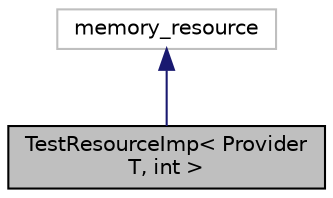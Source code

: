 digraph "TestResourceImp&lt; ProviderT, int &gt;"
{
  edge [fontname="Helvetica",fontsize="10",labelfontname="Helvetica",labelfontsize="10"];
  node [fontname="Helvetica",fontsize="10",shape=record];
  Node2 [label="TestResourceImp\< Provider\lT, int \>",height=0.2,width=0.4,color="black", fillcolor="grey75", style="filled", fontcolor="black"];
  Node3 -> Node2 [dir="back",color="midnightblue",fontsize="10",style="solid"];
  Node3 [label="memory_resource",height=0.2,width=0.4,color="grey75", fillcolor="white", style="filled"];
}
